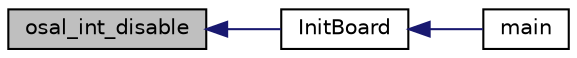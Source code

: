 digraph "osal_int_disable"
{
  edge [fontname="Helvetica",fontsize="10",labelfontname="Helvetica",labelfontsize="10"];
  node [fontname="Helvetica",fontsize="10",shape=record];
  rankdir="LR";
  Node1 [label="osal_int_disable",height=0.2,width=0.4,color="black", fillcolor="grey75", style="filled" fontcolor="black"];
  Node1 -> Node2 [dir="back",color="midnightblue",fontsize="10",style="solid",fontname="Helvetica"];
  Node2 [label="InitBoard",height=0.2,width=0.4,color="black", fillcolor="white", style="filled",URL="$_on_board_8h.html#a254d58370d6c9488ac3e497115c1c7e3"];
  Node2 -> Node3 [dir="back",color="midnightblue",fontsize="10",style="solid",fontname="Helvetica"];
  Node3 [label="main",height=0.2,width=0.4,color="black", fillcolor="white", style="filled",URL="$_b_l_e___bridge___main_8c.html#a840291bc02cba5474a4cb46a9b9566fe"];
}
